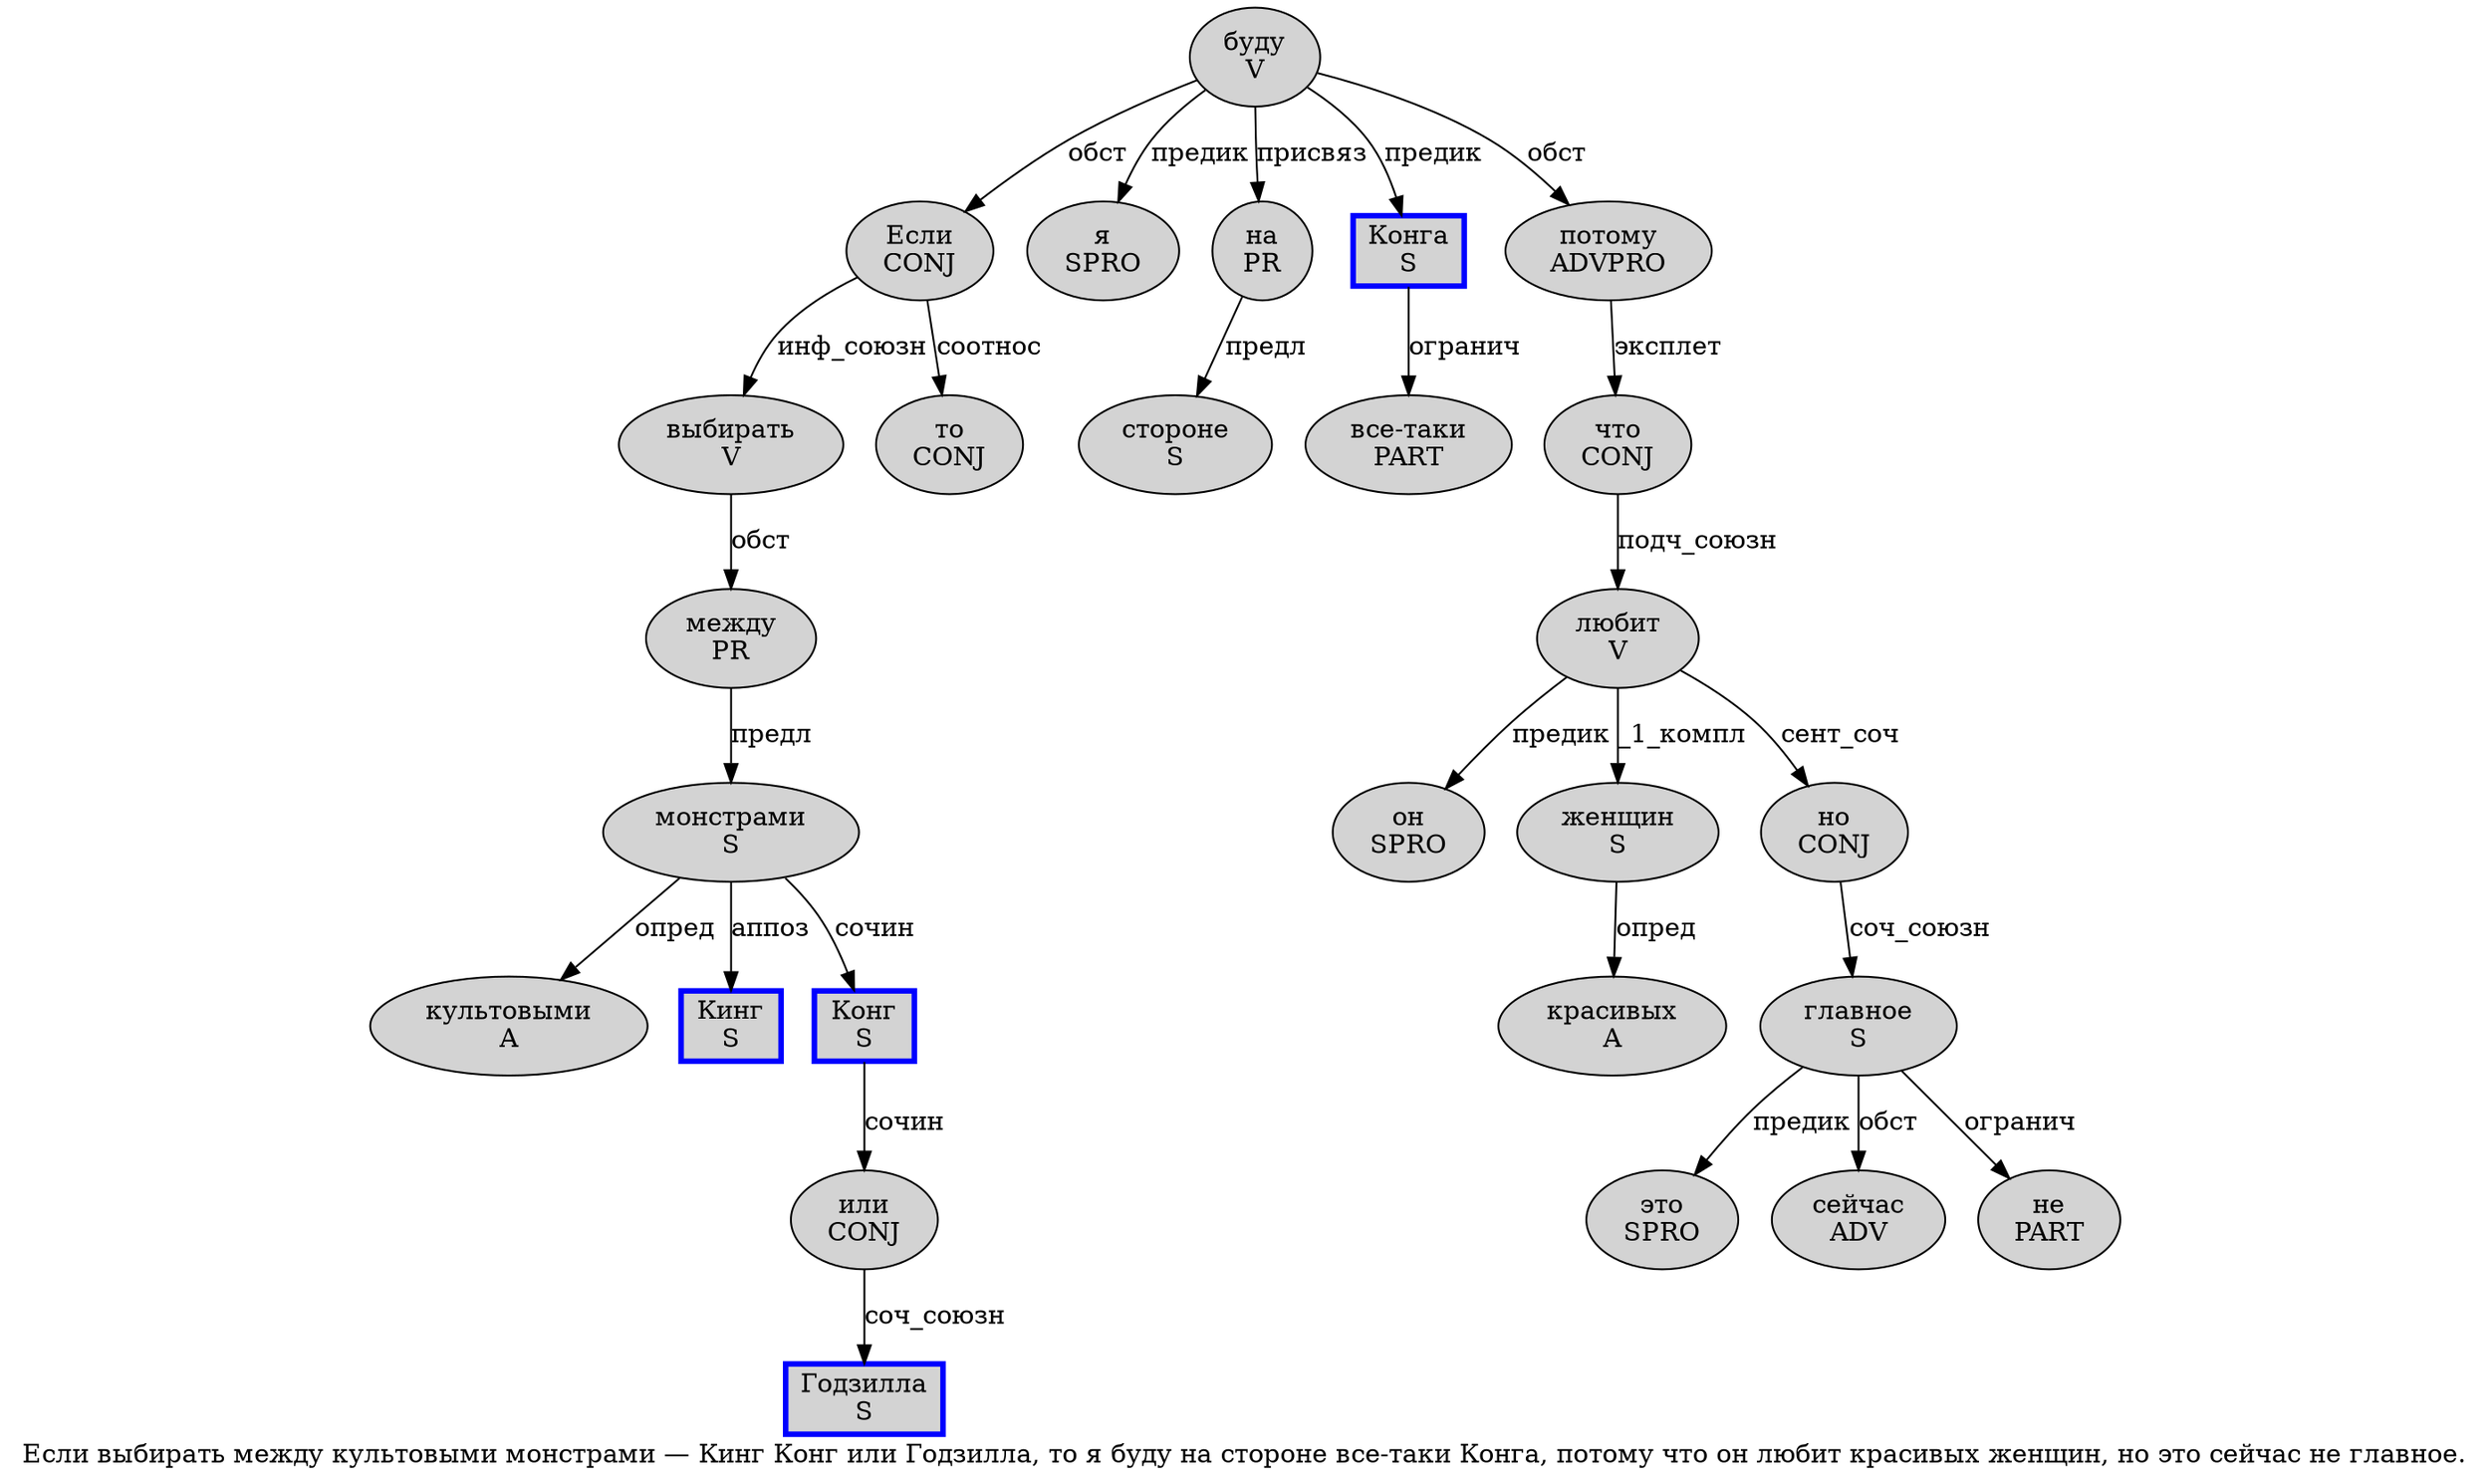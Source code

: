 digraph SENTENCE_4669 {
	graph [label="Если выбирать между культовыми монстрами — Кинг Конг или Годзилла, то я буду на стороне все-таки Конга, потому что он любит красивых женщин, но это сейчас не главное."]
	node [style=filled]
		0 [label="Если
CONJ" color="" fillcolor=lightgray penwidth=1 shape=ellipse]
		1 [label="выбирать
V" color="" fillcolor=lightgray penwidth=1 shape=ellipse]
		2 [label="между
PR" color="" fillcolor=lightgray penwidth=1 shape=ellipse]
		3 [label="культовыми
A" color="" fillcolor=lightgray penwidth=1 shape=ellipse]
		4 [label="монстрами
S" color="" fillcolor=lightgray penwidth=1 shape=ellipse]
		6 [label="Кинг
S" color=blue fillcolor=lightgray penwidth=3 shape=box]
		7 [label="Конг
S" color=blue fillcolor=lightgray penwidth=3 shape=box]
		8 [label="или
CONJ" color="" fillcolor=lightgray penwidth=1 shape=ellipse]
		9 [label="Годзилла
S" color=blue fillcolor=lightgray penwidth=3 shape=box]
		11 [label="то
CONJ" color="" fillcolor=lightgray penwidth=1 shape=ellipse]
		12 [label="я
SPRO" color="" fillcolor=lightgray penwidth=1 shape=ellipse]
		13 [label="буду
V" color="" fillcolor=lightgray penwidth=1 shape=ellipse]
		14 [label="на
PR" color="" fillcolor=lightgray penwidth=1 shape=ellipse]
		15 [label="стороне
S" color="" fillcolor=lightgray penwidth=1 shape=ellipse]
		16 [label="все-таки
PART" color="" fillcolor=lightgray penwidth=1 shape=ellipse]
		17 [label="Конга
S" color=blue fillcolor=lightgray penwidth=3 shape=box]
		19 [label="потому
ADVPRO" color="" fillcolor=lightgray penwidth=1 shape=ellipse]
		20 [label="что
CONJ" color="" fillcolor=lightgray penwidth=1 shape=ellipse]
		21 [label="он
SPRO" color="" fillcolor=lightgray penwidth=1 shape=ellipse]
		22 [label="любит
V" color="" fillcolor=lightgray penwidth=1 shape=ellipse]
		23 [label="красивых
A" color="" fillcolor=lightgray penwidth=1 shape=ellipse]
		24 [label="женщин
S" color="" fillcolor=lightgray penwidth=1 shape=ellipse]
		26 [label="но
CONJ" color="" fillcolor=lightgray penwidth=1 shape=ellipse]
		27 [label="это
SPRO" color="" fillcolor=lightgray penwidth=1 shape=ellipse]
		28 [label="сейчас
ADV" color="" fillcolor=lightgray penwidth=1 shape=ellipse]
		29 [label="не
PART" color="" fillcolor=lightgray penwidth=1 shape=ellipse]
		30 [label="главное
S" color="" fillcolor=lightgray penwidth=1 shape=ellipse]
			20 -> 22 [label="подч_союзн"]
			1 -> 2 [label="обст"]
			14 -> 15 [label="предл"]
			0 -> 1 [label="инф_союзн"]
			0 -> 11 [label="соотнос"]
			30 -> 27 [label="предик"]
			30 -> 28 [label="обст"]
			30 -> 29 [label="огранич"]
			22 -> 21 [label="предик"]
			22 -> 24 [label="_1_компл"]
			22 -> 26 [label="сент_соч"]
			24 -> 23 [label="опред"]
			17 -> 16 [label="огранич"]
			4 -> 3 [label="опред"]
			4 -> 6 [label="аппоз"]
			4 -> 7 [label="сочин"]
			19 -> 20 [label="эксплет"]
			7 -> 8 [label="сочин"]
			13 -> 0 [label="обст"]
			13 -> 12 [label="предик"]
			13 -> 14 [label="присвяз"]
			13 -> 17 [label="предик"]
			13 -> 19 [label="обст"]
			8 -> 9 [label="соч_союзн"]
			2 -> 4 [label="предл"]
			26 -> 30 [label="соч_союзн"]
}